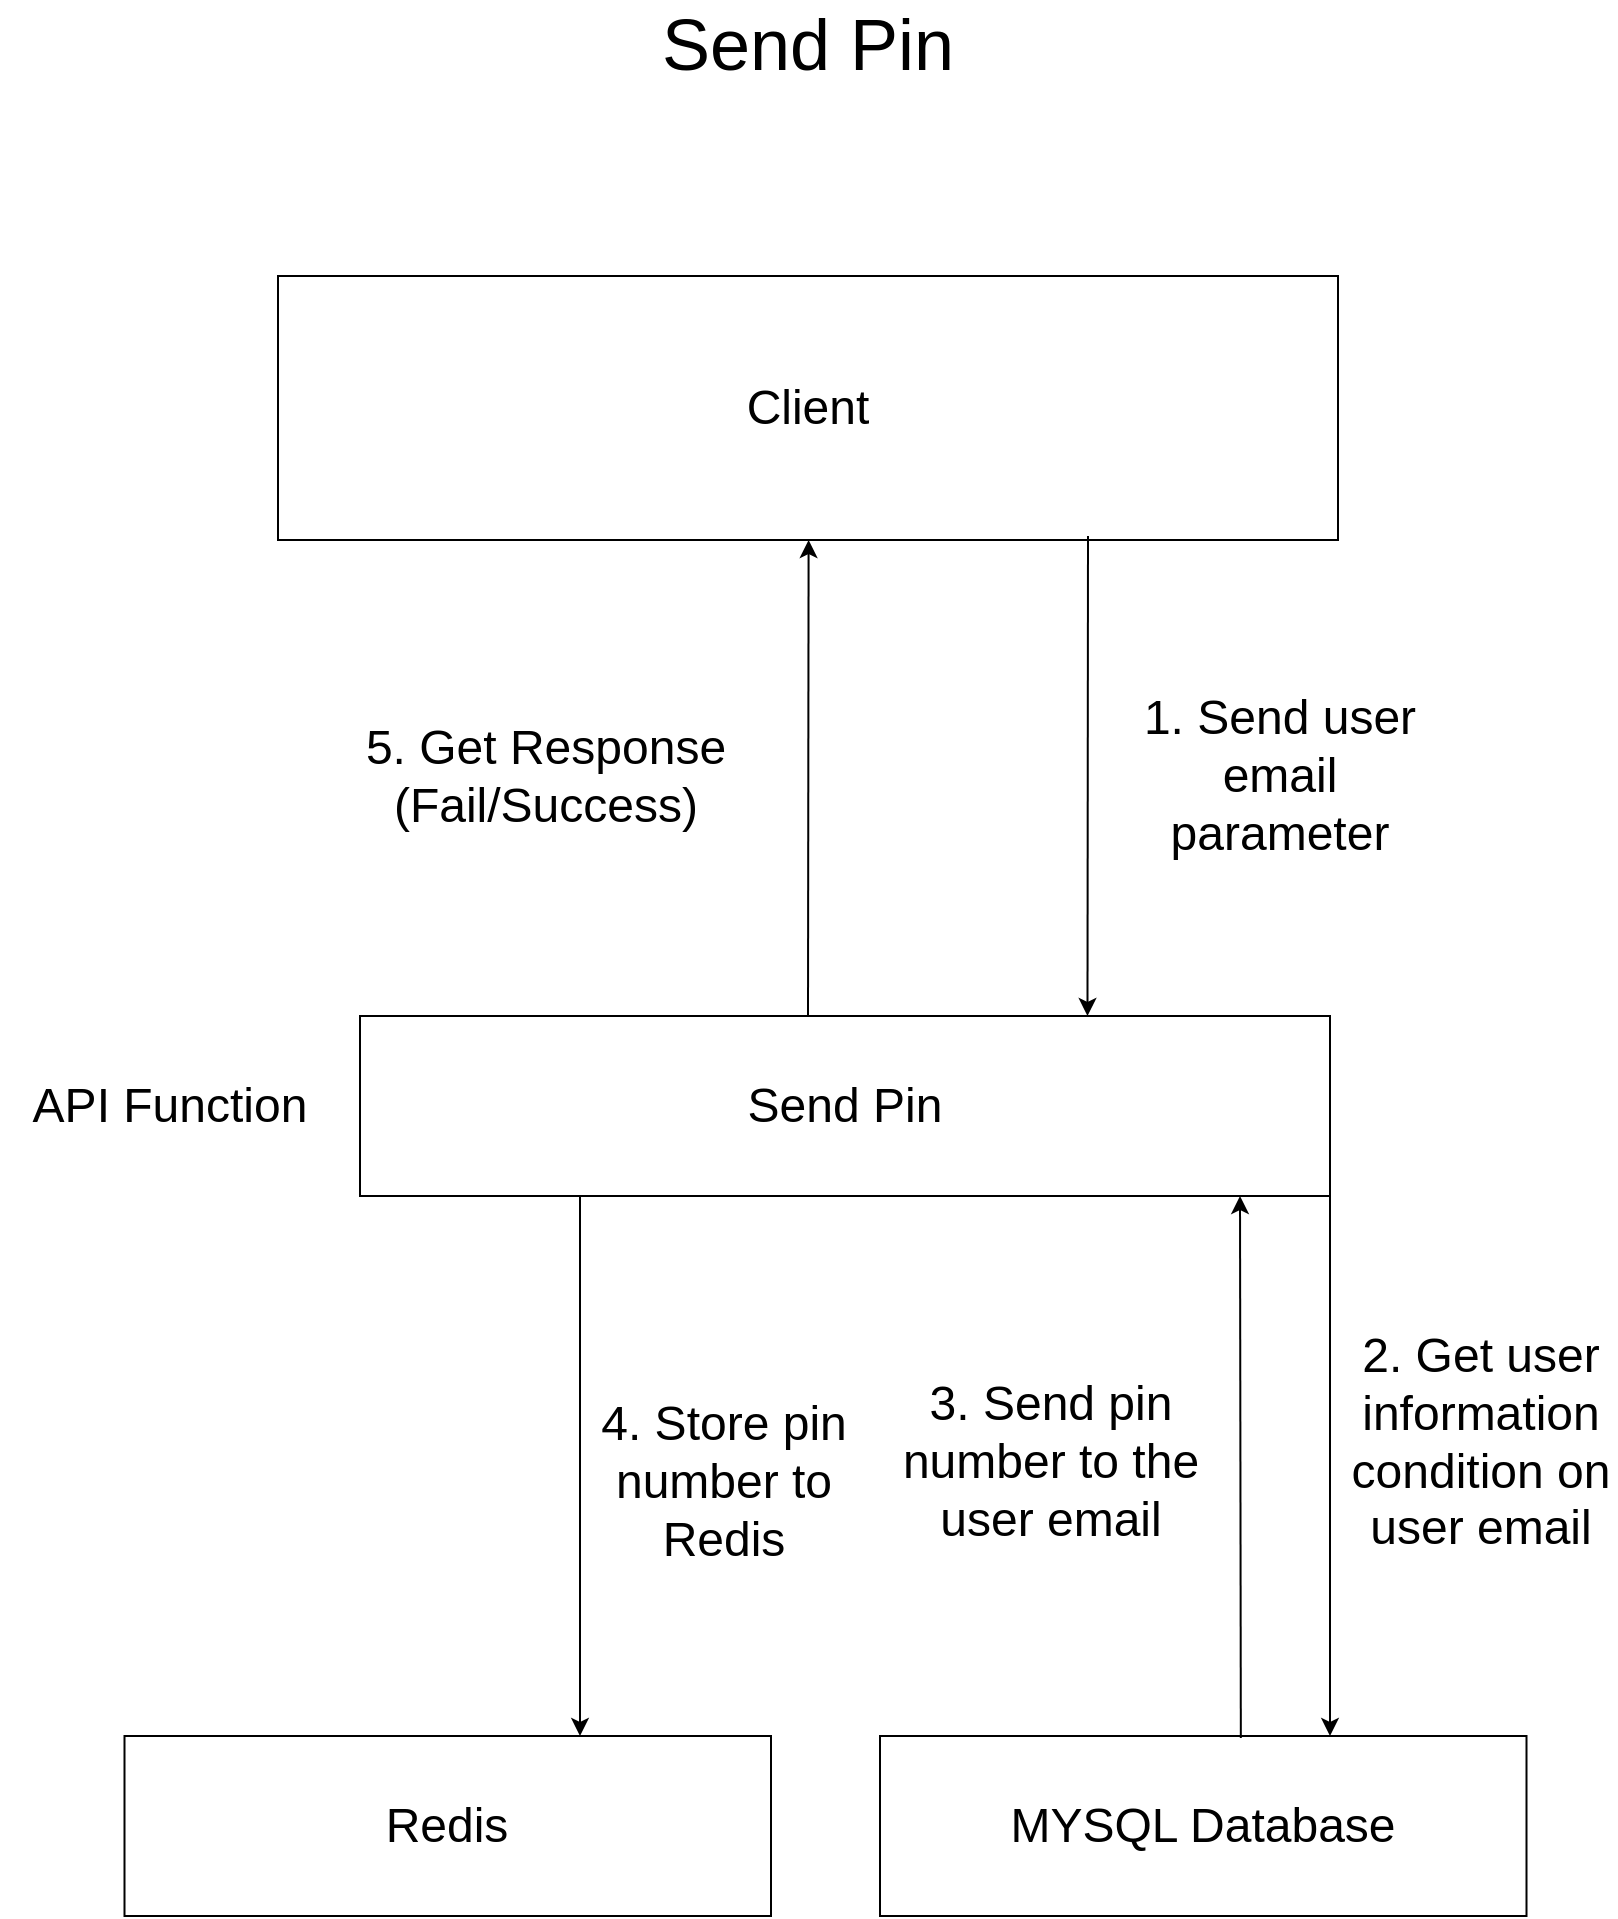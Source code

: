 <mxfile>
    <diagram id="hxj8C8oHgfVBQYBqURZZ" name="Page-1">
        <mxGraphModel dx="1488" dy="714" grid="1" gridSize="10" guides="1" tooltips="1" connect="1" arrows="1" fold="1" page="1" pageScale="1" pageWidth="827" pageHeight="1169" math="0" shadow="0">
            <root>
                <mxCell id="0"/>
                <mxCell id="1" parent="0"/>
                <mxCell id="2" value="&lt;font style=&quot;font-size: 24px;&quot;&gt;Client&lt;/font&gt;" style="rounded=0;whiteSpace=wrap;html=1;" vertex="1" parent="1">
                    <mxGeometry x="149" y="200" width="530" height="132" as="geometry"/>
                </mxCell>
                <mxCell id="3" value="Send Pin" style="rounded=0;whiteSpace=wrap;html=1;fontSize=24;" vertex="1" parent="1">
                    <mxGeometry x="190" y="570" width="485" height="90" as="geometry"/>
                </mxCell>
                <mxCell id="4" value="1. Send user email parameter" style="text;html=1;strokeColor=none;fillColor=none;align=center;verticalAlign=middle;whiteSpace=wrap;rounded=0;fontSize=24;" vertex="1" parent="1">
                    <mxGeometry x="570" y="390" width="160" height="120" as="geometry"/>
                </mxCell>
                <mxCell id="5" value="" style="endArrow=classic;html=1;fontSize=24;entryX=0.75;entryY=0;entryDx=0;entryDy=0;" edge="1" parent="1" target="3">
                    <mxGeometry width="50" height="50" relative="1" as="geometry">
                        <mxPoint x="554" y="330" as="sourcePoint"/>
                        <mxPoint x="690" y="580" as="targetPoint"/>
                    </mxGeometry>
                </mxCell>
                <mxCell id="6" value="" style="endArrow=classic;html=1;fontSize=24;" edge="1" parent="1">
                    <mxGeometry width="50" height="50" relative="1" as="geometry">
                        <mxPoint x="414" y="570" as="sourcePoint"/>
                        <mxPoint x="414.303" y="332" as="targetPoint"/>
                    </mxGeometry>
                </mxCell>
                <mxCell id="7" value="5. Get Response&lt;br&gt;(Fail/Success)" style="text;html=1;strokeColor=none;fillColor=none;align=center;verticalAlign=middle;whiteSpace=wrap;rounded=0;fontSize=24;" vertex="1" parent="1">
                    <mxGeometry x="170" y="370" width="225.5" height="160" as="geometry"/>
                </mxCell>
                <mxCell id="8" value="API Function" style="text;html=1;strokeColor=none;fillColor=none;align=center;verticalAlign=middle;whiteSpace=wrap;rounded=0;fontSize=24;" vertex="1" parent="1">
                    <mxGeometry x="10" y="555" width="170" height="120" as="geometry"/>
                </mxCell>
                <mxCell id="9" value="&lt;font style=&quot;font-size: 36px;&quot;&gt;Send Pin&lt;/font&gt;" style="text;html=1;strokeColor=none;fillColor=none;align=center;verticalAlign=middle;whiteSpace=wrap;rounded=0;" vertex="1" parent="1">
                    <mxGeometry x="241" y="69" width="346" height="30" as="geometry"/>
                </mxCell>
                <mxCell id="10" value="MYSQL Database" style="rounded=0;whiteSpace=wrap;html=1;fontSize=24;" vertex="1" parent="1">
                    <mxGeometry x="450" y="930" width="323.25" height="90" as="geometry"/>
                </mxCell>
                <mxCell id="12" value="" style="endArrow=classic;html=1;exitX=1;exitY=1;exitDx=0;exitDy=0;" edge="1" parent="1" source="3">
                    <mxGeometry width="50" height="50" relative="1" as="geometry">
                        <mxPoint x="910" y="730" as="sourcePoint"/>
                        <mxPoint x="675" y="930" as="targetPoint"/>
                    </mxGeometry>
                </mxCell>
                <mxCell id="13" value="2. Get user information condition on user email" style="text;html=1;strokeColor=none;fillColor=none;align=center;verticalAlign=middle;whiteSpace=wrap;rounded=0;fontSize=24;" vertex="1" parent="1">
                    <mxGeometry x="683" y="690" width="135" height="185" as="geometry"/>
                </mxCell>
                <mxCell id="14" value="" style="endArrow=classic;html=1;entryX=0.75;entryY=1;entryDx=0;entryDy=0;exitX=0.31;exitY=0.011;exitDx=0;exitDy=0;exitPerimeter=0;" edge="1" parent="1">
                    <mxGeometry width="50" height="50" relative="1" as="geometry">
                        <mxPoint x="630.415" y="930.99" as="sourcePoint"/>
                        <mxPoint x="630" y="660" as="targetPoint"/>
                    </mxGeometry>
                </mxCell>
                <mxCell id="18" value="3. Send pin number to the user email" style="text;html=1;strokeColor=none;fillColor=none;align=center;verticalAlign=middle;whiteSpace=wrap;rounded=0;fontSize=24;" vertex="1" parent="1">
                    <mxGeometry x="440" y="700" width="191" height="185" as="geometry"/>
                </mxCell>
                <mxCell id="19" value="Redis" style="rounded=0;whiteSpace=wrap;html=1;fontSize=24;" vertex="1" parent="1">
                    <mxGeometry x="72.25" y="930" width="323.25" height="90" as="geometry"/>
                </mxCell>
                <mxCell id="20" value="" style="endArrow=classic;html=1;exitX=1;exitY=1;exitDx=0;exitDy=0;" edge="1" parent="1">
                    <mxGeometry width="50" height="50" relative="1" as="geometry">
                        <mxPoint x="300.0" y="660" as="sourcePoint"/>
                        <mxPoint x="300" y="930.0" as="targetPoint"/>
                    </mxGeometry>
                </mxCell>
                <mxCell id="21" value="4. Store pin number to Redis" style="text;html=1;strokeColor=none;fillColor=none;align=center;verticalAlign=middle;whiteSpace=wrap;rounded=0;fontSize=24;" vertex="1" parent="1">
                    <mxGeometry x="307" y="710" width="130" height="185" as="geometry"/>
                </mxCell>
            </root>
        </mxGraphModel>
    </diagram>
</mxfile>